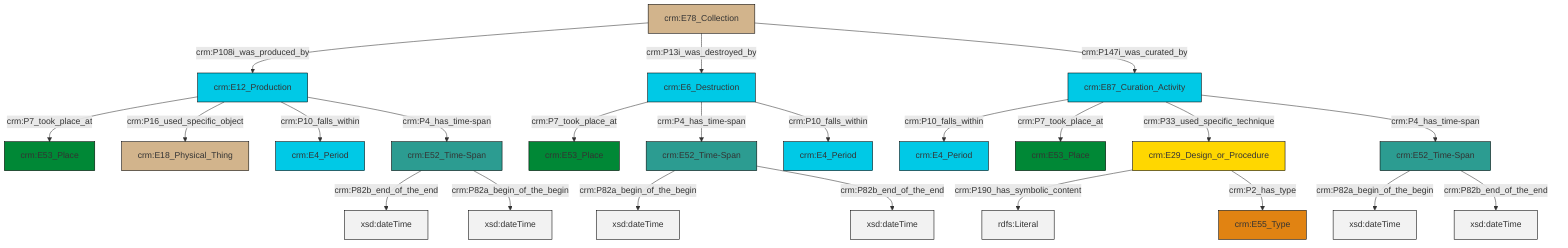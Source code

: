 graph TD
classDef Literal fill:#f2f2f2,stroke:#000000;
classDef CRM_Entity fill:#FFFFFF,stroke:#000000;
classDef Temporal_Entity fill:#00C9E6, stroke:#000000;
classDef Type fill:#E18312, stroke:#000000;
classDef Time-Span fill:#2C9C91, stroke:#000000;
classDef Appellation fill:#FFEB7F, stroke:#000000;
classDef Place fill:#008836, stroke:#000000;
classDef Persistent_Item fill:#B266B2, stroke:#000000;
classDef Conceptual_Object fill:#FFD700, stroke:#000000;
classDef Physical_Thing fill:#D2B48C, stroke:#000000;
classDef Actor fill:#f58aad, stroke:#000000;
classDef PC_Classes fill:#4ce600, stroke:#000000;
classDef Multi fill:#cccccc,stroke:#000000;

0["crm:E12_Production"]:::Temporal_Entity -->|crm:P7_took_place_at| 1["crm:E53_Place"]:::Place
0["crm:E12_Production"]:::Temporal_Entity -->|crm:P16_used_specific_object| 4["crm:E18_Physical_Thing"]:::Physical_Thing
9["crm:E87_Curation_Activity"]:::Temporal_Entity -->|crm:P10_falls_within| 7["crm:E4_Period"]:::Temporal_Entity
10["crm:E52_Time-Span"]:::Time-Span -->|crm:P82a_begin_of_the_begin| 11[xsd:dateTime]:::Literal
12["crm:E29_Design_or_Procedure"]:::Conceptual_Object -->|crm:P190_has_symbolic_content| 14[rdfs:Literal]:::Literal
15["crm:E52_Time-Span"]:::Time-Span -->|crm:P82b_end_of_the_end| 16[xsd:dateTime]:::Literal
0["crm:E12_Production"]:::Temporal_Entity -->|crm:P10_falls_within| 18["crm:E4_Period"]:::Temporal_Entity
2["crm:E52_Time-Span"]:::Time-Span -->|crm:P82a_begin_of_the_begin| 19[xsd:dateTime]:::Literal
12["crm:E29_Design_or_Procedure"]:::Conceptual_Object -->|crm:P2_has_type| 20["crm:E55_Type"]:::Type
15["crm:E52_Time-Span"]:::Time-Span -->|crm:P82a_begin_of_the_begin| 21[xsd:dateTime]:::Literal
26["crm:E6_Destruction"]:::Temporal_Entity -->|crm:P7_took_place_at| 27["crm:E53_Place"]:::Place
10["crm:E52_Time-Span"]:::Time-Span -->|crm:P82b_end_of_the_end| 28[xsd:dateTime]:::Literal
2["crm:E52_Time-Span"]:::Time-Span -->|crm:P82b_end_of_the_end| 29[xsd:dateTime]:::Literal
31["crm:E78_Collection"]:::Physical_Thing -->|crm:P108i_was_produced_by| 0["crm:E12_Production"]:::Temporal_Entity
26["crm:E6_Destruction"]:::Temporal_Entity -->|crm:P4_has_time-span| 10["crm:E52_Time-Span"]:::Time-Span
31["crm:E78_Collection"]:::Physical_Thing -->|crm:P13i_was_destroyed_by| 26["crm:E6_Destruction"]:::Temporal_Entity
26["crm:E6_Destruction"]:::Temporal_Entity -->|crm:P10_falls_within| 32["crm:E4_Period"]:::Temporal_Entity
0["crm:E12_Production"]:::Temporal_Entity -->|crm:P4_has_time-span| 15["crm:E52_Time-Span"]:::Time-Span
9["crm:E87_Curation_Activity"]:::Temporal_Entity -->|crm:P7_took_place_at| 5["crm:E53_Place"]:::Place
31["crm:E78_Collection"]:::Physical_Thing -->|crm:P147i_was_curated_by| 9["crm:E87_Curation_Activity"]:::Temporal_Entity
9["crm:E87_Curation_Activity"]:::Temporal_Entity -->|crm:P33_used_specific_technique| 12["crm:E29_Design_or_Procedure"]:::Conceptual_Object
9["crm:E87_Curation_Activity"]:::Temporal_Entity -->|crm:P4_has_time-span| 2["crm:E52_Time-Span"]:::Time-Span